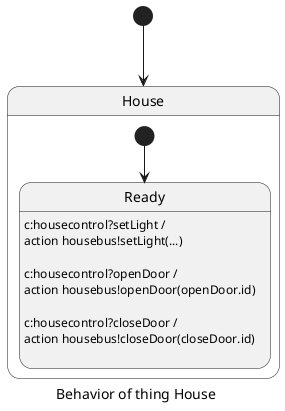 @startuml
skinparam defaultTextAlignment left
caption Behavior of thing House
[*] --> House
state House{
state Ready{
	Ready : c:housecontrol?setLight / \naction housebus!setLight(...)\n
	Ready : c:housecontrol?openDoor / \naction housebus!openDoor(openDoor.id)\n
	Ready : c:housecontrol?closeDoor / \naction housebus!closeDoor(closeDoor.id)\n
}
[*] --> Ready
}
@enduml
